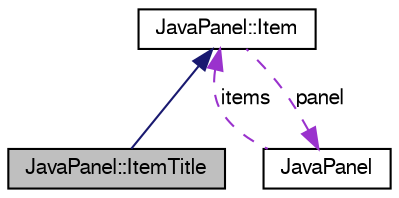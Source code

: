 digraph G
{
  bgcolor="transparent";
  edge [fontname="FreeSans",fontsize=10,labelfontname="FreeSans",labelfontsize=10];
  node [fontname="FreeSans",fontsize=10,shape=record];
  Node1 [label="JavaPanel::ItemTitle",height=0.2,width=0.4,color="black", fillcolor="grey75", style="filled" fontcolor="black"];
  Node2 -> Node1 [dir=back,color="midnightblue",fontsize=10,style="solid",fontname="FreeSans"];
  Node2 [label="JavaPanel::Item",height=0.2,width=0.4,color="black",URL="$class_java_panel_1_1_item.html",tooltip="パネルの項目の抽象クラス。"];
  Node3 -> Node2 [dir=back,color="darkorchid3",fontsize=10,style="dashed",label="panel",fontname="FreeSans"];
  Node3 [label="JavaPanel",height=0.2,width=0.4,color="black",URL="$class_java_panel.html",tooltip="パネルの基本クラス。"];
  Node2 -> Node3 [dir=back,color="darkorchid3",fontsize=10,style="dashed",label="items",fontname="FreeSans"];
}
